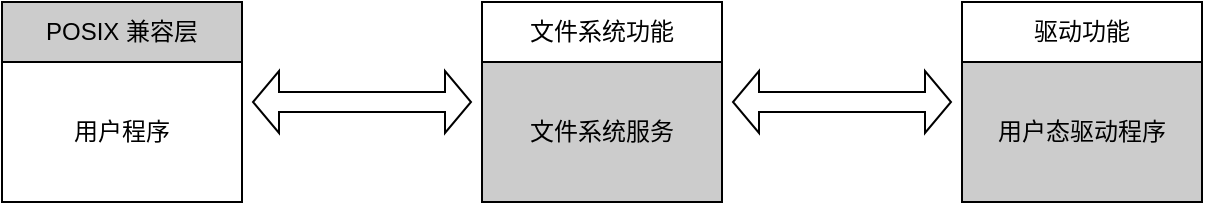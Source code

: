<mxfile version="20.6.0" type="github">
  <diagram id="6H0gKzJOW7PpUQBoL8Si" name="第 1 页">
    <mxGraphModel dx="870" dy="594" grid="1" gridSize="10" guides="1" tooltips="1" connect="1" arrows="1" fold="1" page="1" pageScale="1" pageWidth="827" pageHeight="1169" math="0" shadow="0">
      <root>
        <mxCell id="0" />
        <mxCell id="1" parent="0" />
        <mxCell id="TWnPoQYeJgKwArJD7QRD-1" value="POSIX 兼容层" style="rounded=0;whiteSpace=wrap;html=1;fillColor=#CCCCCC;" vertex="1" parent="1">
          <mxGeometry x="160" y="160" width="120" height="30" as="geometry" />
        </mxCell>
        <mxCell id="TWnPoQYeJgKwArJD7QRD-2" value="用户程序" style="rounded=0;whiteSpace=wrap;html=1;" vertex="1" parent="1">
          <mxGeometry x="160" y="190" width="120" height="70" as="geometry" />
        </mxCell>
        <mxCell id="TWnPoQYeJgKwArJD7QRD-3" value="驱动功能" style="rounded=0;whiteSpace=wrap;html=1;fillColor=#FFFFFF;" vertex="1" parent="1">
          <mxGeometry x="640" y="160" width="120" height="30" as="geometry" />
        </mxCell>
        <mxCell id="TWnPoQYeJgKwArJD7QRD-4" value="用户态驱动程序" style="rounded=0;whiteSpace=wrap;html=1;fillColor=#CCCCCC;" vertex="1" parent="1">
          <mxGeometry x="640" y="190" width="120" height="70" as="geometry" />
        </mxCell>
        <mxCell id="TWnPoQYeJgKwArJD7QRD-5" value="文件系统功能" style="rounded=0;whiteSpace=wrap;html=1;fillColor=#FFFFFF;" vertex="1" parent="1">
          <mxGeometry x="400" y="160" width="120" height="30" as="geometry" />
        </mxCell>
        <mxCell id="TWnPoQYeJgKwArJD7QRD-6" value="文件系统服务" style="rounded=0;whiteSpace=wrap;html=1;fillColor=#CCCCCC;" vertex="1" parent="1">
          <mxGeometry x="400" y="190" width="120" height="70" as="geometry" />
        </mxCell>
        <mxCell id="TWnPoQYeJgKwArJD7QRD-8" value="" style="shape=flexArrow;endArrow=classic;startArrow=classic;html=1;rounded=0;endSize=4;startSize=4;targetPerimeterSpacing=0;" edge="1" parent="1">
          <mxGeometry width="100" height="100" relative="1" as="geometry">
            <mxPoint x="525" y="210" as="sourcePoint" />
            <mxPoint x="635" y="210" as="targetPoint" />
          </mxGeometry>
        </mxCell>
        <mxCell id="TWnPoQYeJgKwArJD7QRD-10" value="" style="shape=flexArrow;endArrow=classic;startArrow=classic;html=1;rounded=0;endSize=4;startSize=4;targetPerimeterSpacing=0;" edge="1" parent="1">
          <mxGeometry width="100" height="100" relative="1" as="geometry">
            <mxPoint x="285" y="210" as="sourcePoint" />
            <mxPoint x="395" y="210" as="targetPoint" />
          </mxGeometry>
        </mxCell>
      </root>
    </mxGraphModel>
  </diagram>
</mxfile>

